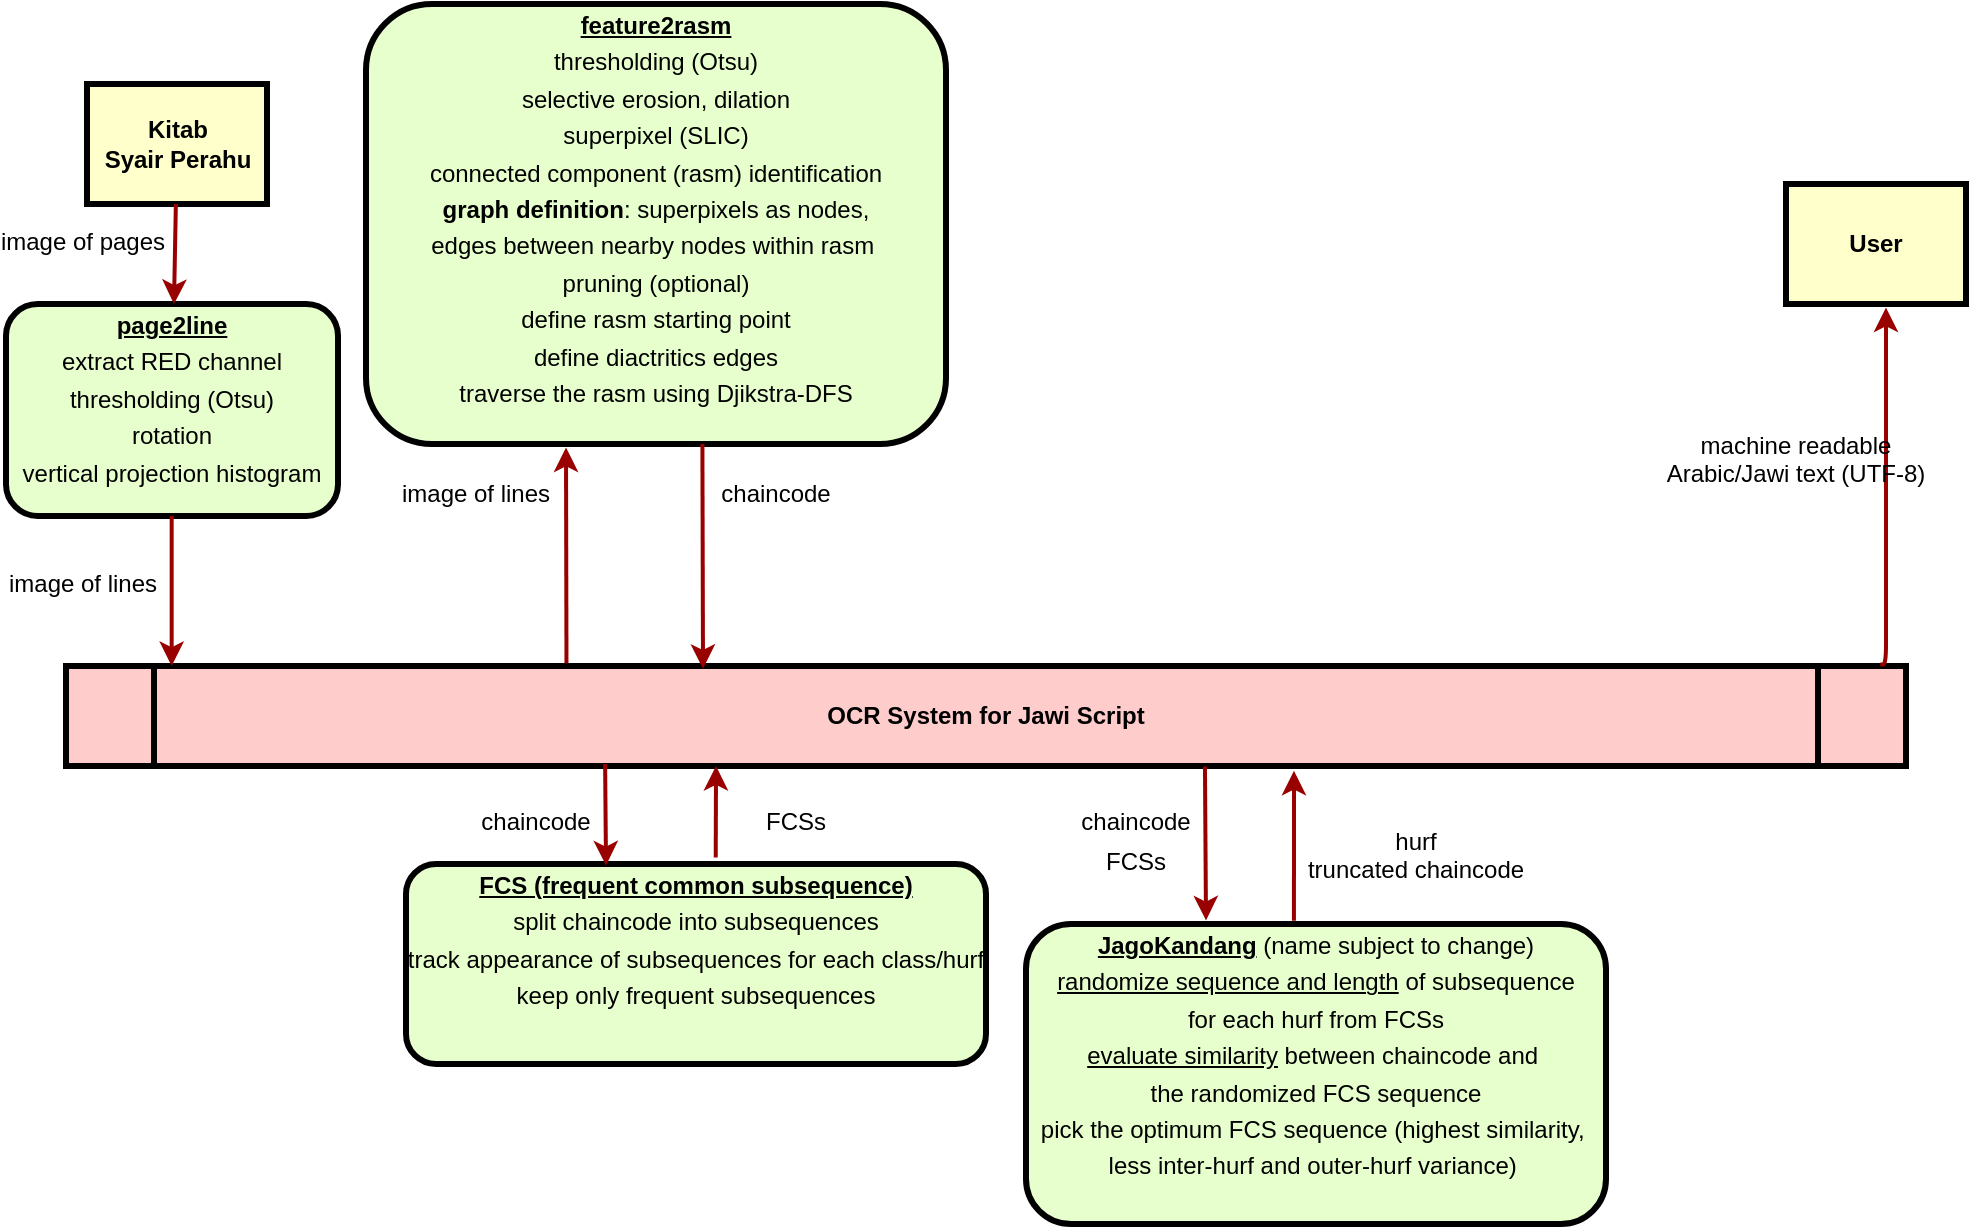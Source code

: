 <mxfile version="24.7.17" pages="2">
  <diagram name="MC-FCS" id="c7558073-3199-34d8-9f00-42111426c3f3">
    <mxGraphModel dx="2325" dy="1154" grid="1" gridSize="10" guides="1" tooltips="0" connect="1" arrows="1" fold="1" page="1" pageScale="1" pageWidth="1169" pageHeight="827" background="none" math="0" shadow="0">
      <root>
        <mxCell id="0" />
        <mxCell id="1" parent="0" />
        <mxCell id="2" value="&lt;p style=&quot;margin: 0px; margin-top: 4px; text-align: center; text-decoration: underline;&quot;&gt;page2line&lt;/p&gt;&lt;p style=&quot;margin: 4px 0px 0px; text-align: center;&quot;&gt;&lt;span style=&quot;font-weight: normal;&quot;&gt;extract RED channel&lt;/span&gt;&lt;/p&gt;&lt;p style=&quot;margin: 4px 0px 0px; text-align: center;&quot;&gt;&lt;span style=&quot;font-weight: normal;&quot;&gt;thresholding (Otsu)&lt;/span&gt;&lt;/p&gt;&lt;p style=&quot;margin: 4px 0px 0px; text-align: center;&quot;&gt;&lt;span style=&quot;font-weight: normal;&quot;&gt;rotation&lt;/span&gt;&lt;/p&gt;&lt;p style=&quot;margin: 4px 0px 0px; text-align: center;&quot;&gt;&lt;span style=&quot;font-weight: normal;&quot;&gt;vertical projection histogram&lt;/span&gt;&lt;/p&gt;&lt;p style=&quot;margin: 0px; margin-top: 4px; text-align: center; text-decoration: underline;&quot;&gt;&lt;span style=&quot;font-weight: normal;&quot;&gt;&lt;br&gt;&lt;/span&gt;&lt;/p&gt;" style="verticalAlign=middle;align=center;overflow=fill;fontSize=12;fontFamily=Helvetica;html=1;rounded=1;fontStyle=1;strokeWidth=3;fillColor=#E6FFCC" parent="1" vertex="1">
          <mxGeometry x="-40" y="210" width="166" height="106" as="geometry" />
        </mxCell>
        <mxCell id="3" value="Kitab&#xa;Syair Perahu" style="whiteSpace=wrap;align=center;verticalAlign=middle;fontStyle=1;strokeWidth=3;fillColor=#FFFFCC" parent="1" vertex="1">
          <mxGeometry x="0.5" y="100" width="90" height="60" as="geometry" />
        </mxCell>
        <mxCell id="5" value="OCR System for Jawi Script" style="shape=process;whiteSpace=wrap;align=center;verticalAlign=middle;size=0.048;fontStyle=1;strokeWidth=3;fillColor=#FFCCCC" parent="1" vertex="1">
          <mxGeometry x="-10" y="391" width="920" height="50" as="geometry" />
        </mxCell>
        <mxCell id="12" value="User" style="whiteSpace=wrap;align=center;verticalAlign=middle;fontStyle=1;strokeWidth=3;fillColor=#FFFFCC" parent="1" vertex="1">
          <mxGeometry x="850" y="150" width="90" height="60" as="geometry" />
        </mxCell>
        <mxCell id="36" value="" style="edgeStyle=none;noEdgeStyle=1;strokeColor=#990000;strokeWidth=2" parent="1" source="3" target="2" edge="1">
          <mxGeometry width="100" height="100" relative="1" as="geometry">
            <mxPoint x="-197.5" y="250" as="sourcePoint" />
            <mxPoint x="-97.5" y="150" as="targetPoint" />
          </mxGeometry>
        </mxCell>
        <mxCell id="53" value="image of pages" style="text;spacingTop=-5;align=center" parent="1" vertex="1">
          <mxGeometry x="-16.5" y="170" width="30" height="20" as="geometry" />
        </mxCell>
        <mxCell id="56" value="" style="edgeStyle=elbowEdgeStyle;elbow=horizontal;strokeColor=#990000;strokeWidth=2" parent="1" edge="1">
          <mxGeometry width="100" height="100" relative="1" as="geometry">
            <mxPoint x="42.83" y="316" as="sourcePoint" />
            <mxPoint x="42.83" y="391" as="targetPoint" />
            <Array as="points">
              <mxPoint x="42.83" y="360" />
            </Array>
          </mxGeometry>
        </mxCell>
        <mxCell id="57" value="image of lines" style="text;spacingTop=-5;align=center" parent="1" vertex="1">
          <mxGeometry x="-16.5" y="341" width="30" height="20" as="geometry" />
        </mxCell>
        <mxCell id="58" value="" style="edgeStyle=elbowEdgeStyle;elbow=horizontal;strokeColor=#990000;strokeWidth=2;entryX=0.547;entryY=1.03;entryDx=0;entryDy=0;entryPerimeter=0;exitX=0.986;exitY=-0.016;exitDx=0;exitDy=0;exitPerimeter=0;" parent="1" source="5" target="12" edge="1">
          <mxGeometry width="100" height="100" relative="1" as="geometry">
            <mxPoint x="900" y="370" as="sourcePoint" />
            <mxPoint x="910" y="240" as="targetPoint" />
            <Array as="points">
              <mxPoint x="900" y="240" />
            </Array>
          </mxGeometry>
        </mxCell>
        <mxCell id="59" value="" style="edgeStyle=elbowEdgeStyle;elbow=horizontal;strokeColor=#990000;strokeWidth=2;exitX=0.272;exitY=-0.027;exitDx=0;exitDy=0;exitPerimeter=0;entryX=0.344;entryY=1.008;entryDx=0;entryDy=0;entryPerimeter=0;" parent="1" source="5" target="YXXHrNocwAqxTTLc9Izd-101" edge="1">
          <mxGeometry width="100" height="100" relative="1" as="geometry">
            <mxPoint x="314.78" y="446.6" as="sourcePoint" />
            <mxPoint x="240" y="240" as="targetPoint" />
            <Array as="points" />
          </mxGeometry>
        </mxCell>
        <mxCell id="YXXHrNocwAqxTTLc9Izd-101" value="&lt;p style=&quot;margin: 0px; margin-top: 4px; text-align: center; text-decoration: underline;&quot;&gt;feature2rasm&lt;/p&gt;&lt;p style=&quot;margin: 4px 0px 0px; text-align: center;&quot;&gt;&lt;span style=&quot;font-weight: normal;&quot;&gt;thresholding (Otsu)&lt;/span&gt;&lt;/p&gt;&lt;p style=&quot;margin: 4px 0px 0px; text-align: center;&quot;&gt;&lt;span style=&quot;font-weight: normal;&quot;&gt;selective erosion, dilation&lt;/span&gt;&lt;/p&gt;&lt;p style=&quot;margin: 4px 0px 0px; text-align: center;&quot;&gt;&lt;span style=&quot;font-weight: 400;&quot;&gt;superpixel (SLIC)&lt;/span&gt;&lt;/p&gt;&lt;p style=&quot;margin: 4px 0px 0px; text-align: center;&quot;&gt;&lt;span style=&quot;font-weight: 400;&quot;&gt;connected component (rasm) identification&lt;/span&gt;&lt;/p&gt;&lt;p style=&quot;margin: 4px 0px 0px; text-align: center;&quot;&gt;graph definition&lt;span style=&quot;font-weight: 400;&quot;&gt;: superpixels as nodes,&lt;/span&gt;&lt;/p&gt;&lt;p style=&quot;margin: 4px 0px 0px; text-align: center;&quot;&gt;&lt;span style=&quot;font-weight: 400;&quot;&gt;edges between nearby nodes within rasm&amp;nbsp;&lt;/span&gt;&lt;/p&gt;&lt;p style=&quot;margin: 4px 0px 0px; text-align: center;&quot;&gt;&lt;span style=&quot;font-weight: 400; background-color: initial;&quot;&gt;pruning (optional)&lt;/span&gt;&lt;/p&gt;&lt;p style=&quot;margin: 4px 0px 0px; text-align: center;&quot;&gt;&lt;span style=&quot;font-weight: 400;&quot;&gt;define rasm starting point&lt;/span&gt;&lt;/p&gt;&lt;p style=&quot;margin: 4px 0px 0px; text-align: center;&quot;&gt;&lt;span style=&quot;font-weight: 400;&quot;&gt;define diactritics edges&lt;/span&gt;&lt;/p&gt;&lt;p style=&quot;margin: 4px 0px 0px; text-align: center;&quot;&gt;&lt;span style=&quot;font-weight: 400;&quot;&gt;traverse the rasm using Djikstra-DFS&lt;/span&gt;&lt;/p&gt;" style="verticalAlign=middle;align=center;overflow=fill;fontSize=12;fontFamily=Helvetica;html=1;rounded=1;fontStyle=1;strokeWidth=3;fillColor=#E6FFCC" vertex="1" parent="1">
          <mxGeometry x="140" y="60" width="290" height="220" as="geometry" />
        </mxCell>
        <mxCell id="YXXHrNocwAqxTTLc9Izd-102" value="image of lines" style="text;spacingTop=-5;align=center" vertex="1" parent="1">
          <mxGeometry x="180" y="296" width="30" height="20" as="geometry" />
        </mxCell>
        <mxCell id="YXXHrNocwAqxTTLc9Izd-105" value="" style="edgeStyle=elbowEdgeStyle;elbow=horizontal;strokeColor=#990000;strokeWidth=2;exitX=0.58;exitY=1;exitDx=0;exitDy=0;exitPerimeter=0;entryX=0.347;entryY=0.028;entryDx=0;entryDy=0;entryPerimeter=0;" edge="1" parent="1" source="YXXHrNocwAqxTTLc9Izd-101" target="5">
          <mxGeometry width="100" height="100" relative="1" as="geometry">
            <mxPoint x="320.15" y="400" as="sourcePoint" />
            <mxPoint x="320.15" y="232" as="targetPoint" />
            <Array as="points" />
          </mxGeometry>
        </mxCell>
        <mxCell id="YXXHrNocwAqxTTLc9Izd-106" value="chaincode" style="text;spacingTop=-5;align=center" vertex="1" parent="1">
          <mxGeometry x="330" y="296" width="30" height="20" as="geometry" />
        </mxCell>
        <mxCell id="YXXHrNocwAqxTTLc9Izd-107" value="machine readable&#xa;Arabic/Jawi text (UTF-8)" style="text;spacingTop=-5;align=center" vertex="1" parent="1">
          <mxGeometry x="840" y="272" width="30" height="24" as="geometry" />
        </mxCell>
        <mxCell id="YXXHrNocwAqxTTLc9Izd-110" value="&lt;p style=&quot;margin: 0px; margin-top: 4px; text-align: center; text-decoration: underline;&quot;&gt;FCS (frequent common subsequence)&lt;/p&gt;&lt;p style=&quot;margin: 4px 0px 0px; text-align: center;&quot;&gt;&lt;span style=&quot;font-weight: 400;&quot;&gt;split chaincode into subsequences&lt;/span&gt;&lt;/p&gt;&lt;p style=&quot;margin: 4px 0px 0px; text-align: center;&quot;&gt;&lt;span style=&quot;font-weight: 400;&quot;&gt;track appearance of subsequences for each class/hurf&lt;/span&gt;&lt;/p&gt;&lt;p style=&quot;margin: 4px 0px 0px; text-align: center;&quot;&gt;&lt;span style=&quot;font-weight: 400;&quot;&gt;keep only frequent subsequences&lt;/span&gt;&lt;/p&gt;" style="verticalAlign=middle;align=center;overflow=fill;fontSize=12;fontFamily=Helvetica;html=1;rounded=1;fontStyle=1;strokeWidth=3;fillColor=#E6FFCC" vertex="1" parent="1">
          <mxGeometry x="160" y="490" width="290" height="100" as="geometry" />
        </mxCell>
        <mxCell id="YXXHrNocwAqxTTLc9Izd-111" value="" style="edgeStyle=elbowEdgeStyle;elbow=horizontal;strokeColor=#990000;strokeWidth=2;exitX=0.293;exitY=0.98;exitDx=0;exitDy=0;exitPerimeter=0;entryX=0.348;entryY=0.007;entryDx=0;entryDy=0;entryPerimeter=0;" edge="1" parent="1" source="5" target="YXXHrNocwAqxTTLc9Izd-110">
          <mxGeometry width="100" height="100" relative="1" as="geometry">
            <mxPoint x="240" y="430" as="sourcePoint" />
            <mxPoint x="260" y="520" as="targetPoint" />
            <Array as="points">
              <mxPoint x="260" y="490" />
            </Array>
          </mxGeometry>
        </mxCell>
        <mxCell id="YXXHrNocwAqxTTLc9Izd-112" value="chaincode" style="text;spacingTop=-5;align=center" vertex="1" parent="1">
          <mxGeometry x="210" y="460" width="30" height="20" as="geometry" />
        </mxCell>
        <mxCell id="YXXHrNocwAqxTTLc9Izd-113" value="" style="edgeStyle=elbowEdgeStyle;elbow=horizontal;strokeColor=#990000;strokeWidth=2;exitX=0.534;exitY=-0.033;exitDx=0;exitDy=0;exitPerimeter=0;" edge="1" parent="1" source="YXXHrNocwAqxTTLc9Izd-110" target="5">
          <mxGeometry width="100" height="100" relative="1" as="geometry">
            <mxPoint x="540" y="460" as="sourcePoint" />
            <mxPoint x="541" y="572" as="targetPoint" />
            <Array as="points" />
          </mxGeometry>
        </mxCell>
        <mxCell id="YXXHrNocwAqxTTLc9Izd-114" value="FCSs" style="text;spacingTop=-5;align=center" vertex="1" parent="1">
          <mxGeometry x="340" y="460" width="30" height="20" as="geometry" />
        </mxCell>
        <mxCell id="YXXHrNocwAqxTTLc9Izd-115" value="&lt;p style=&quot;margin: 4px 0px 0px; text-align: center;&quot;&gt;&lt;span style=&quot;text-decoration-line: underline;&quot;&gt;JagoKandang&lt;/span&gt;&amp;nbsp;&lt;span style=&quot;font-weight: normal;&quot;&gt;(name subject to change)&lt;/span&gt;&lt;/p&gt;&lt;p style=&quot;margin: 4px 0px 0px; text-align: center;&quot;&gt;&lt;span style=&quot;font-weight: normal;&quot;&gt;&lt;u&gt;randomize sequence and length&lt;/u&gt; of subsequence&lt;/span&gt;&lt;/p&gt;&lt;p style=&quot;margin: 4px 0px 0px; text-align: center;&quot;&gt;&lt;span style=&quot;font-weight: normal;&quot;&gt;for each hurf from FCSs&lt;/span&gt;&lt;/p&gt;&lt;p style=&quot;margin: 4px 0px 0px; text-align: center;&quot;&gt;&lt;span style=&quot;font-weight: 400;&quot;&gt;&lt;u&gt;evaluate similarity&lt;/u&gt;&amp;nbsp;between chaincode and&amp;nbsp;&lt;/span&gt;&lt;/p&gt;&lt;p style=&quot;margin: 4px 0px 0px; text-align: center;&quot;&gt;&lt;span style=&quot;font-weight: 400;&quot;&gt;the randomized FCS sequence&lt;/span&gt;&lt;/p&gt;&lt;p style=&quot;margin: 4px 0px 0px; text-align: center;&quot;&gt;&lt;span style=&quot;font-weight: 400;&quot;&gt;pick the optimum FCS sequence (highest similarity,&amp;nbsp;&lt;/span&gt;&lt;/p&gt;&lt;p style=&quot;margin: 4px 0px 0px; text-align: center;&quot;&gt;&lt;span style=&quot;font-weight: 400;&quot;&gt;less inter-hurf and outer-hurf variance)&amp;nbsp;&lt;/span&gt;&lt;/p&gt;" style="verticalAlign=middle;align=center;overflow=fill;fontSize=12;fontFamily=Helvetica;html=1;rounded=1;fontStyle=1;strokeWidth=3;fillColor=#E6FFCC" vertex="1" parent="1">
          <mxGeometry x="470" y="520" width="290" height="150" as="geometry" />
        </mxCell>
        <mxCell id="YXXHrNocwAqxTTLc9Izd-116" value="" style="edgeStyle=elbowEdgeStyle;elbow=horizontal;strokeColor=#990000;strokeWidth=2;exitX=0.619;exitY=1.005;exitDx=0;exitDy=0;exitPerimeter=0;entryX=0.313;entryY=-0.012;entryDx=0;entryDy=0;entryPerimeter=0;" edge="1" parent="1" source="5" target="YXXHrNocwAqxTTLc9Izd-115">
          <mxGeometry width="100" height="100" relative="1" as="geometry">
            <mxPoint x="560" y="444.5" as="sourcePoint" />
            <mxPoint x="561" y="500" as="targetPoint" />
            <Array as="points">
              <mxPoint x="560" y="494.5" />
            </Array>
          </mxGeometry>
        </mxCell>
        <mxCell id="YXXHrNocwAqxTTLc9Izd-118" value="chaincode" style="text;spacingTop=-5;align=center" vertex="1" parent="1">
          <mxGeometry x="510" y="460" width="30" height="20" as="geometry" />
        </mxCell>
        <mxCell id="YXXHrNocwAqxTTLc9Izd-119" value="FCSs" style="text;spacingTop=-5;align=center" vertex="1" parent="1">
          <mxGeometry x="510" y="480" width="30" height="20" as="geometry" />
        </mxCell>
        <mxCell id="YXXHrNocwAqxTTLc9Izd-120" value="" style="edgeStyle=elbowEdgeStyle;elbow=horizontal;strokeColor=#990000;strokeWidth=2;exitX=0.462;exitY=-0.011;exitDx=0;exitDy=0;exitPerimeter=0;entryX=0.668;entryY=1.048;entryDx=0;entryDy=0;entryPerimeter=0;" edge="1" parent="1" source="YXXHrNocwAqxTTLc9Izd-115" target="5">
          <mxGeometry width="100" height="100" relative="1" as="geometry">
            <mxPoint x="630" y="431" as="sourcePoint" />
            <mxPoint x="632" y="509" as="targetPoint" />
            <Array as="points">
              <mxPoint x="604" y="480" />
            </Array>
          </mxGeometry>
        </mxCell>
        <mxCell id="YXXHrNocwAqxTTLc9Izd-121" value="hurf&#xa;truncated chaincode" style="text;spacingTop=-5;align=center" vertex="1" parent="1">
          <mxGeometry x="650" y="470" width="30" height="20" as="geometry" />
        </mxCell>
      </root>
    </mxGraphModel>
  </diagram>
  <diagram id="A_qLle2DKTRcIN5I7hKQ" name="graph-CNN">
    <mxGraphModel dx="2709" dy="757" grid="1" gridSize="10" guides="1" tooltips="1" connect="1" arrows="1" fold="1" page="1" pageScale="1" pageWidth="1169" pageHeight="827" math="0" shadow="0">
      <root>
        <mxCell id="0" />
        <mxCell id="1" parent="0" />
        <mxCell id="-HvhQo2kw4-clQSA9TLC-1" value="&lt;p style=&quot;margin: 0px; margin-top: 4px; text-align: center; text-decoration: underline;&quot;&gt;page2line&lt;/p&gt;&lt;p style=&quot;margin: 4px 0px 0px; text-align: center;&quot;&gt;&lt;span style=&quot;font-weight: normal;&quot;&gt;extract RED channel&lt;/span&gt;&lt;/p&gt;&lt;p style=&quot;margin: 4px 0px 0px; text-align: center;&quot;&gt;&lt;span style=&quot;font-weight: normal;&quot;&gt;thresholding (Otsu)&lt;/span&gt;&lt;/p&gt;&lt;p style=&quot;margin: 4px 0px 0px; text-align: center;&quot;&gt;&lt;span style=&quot;font-weight: normal;&quot;&gt;rotation&lt;/span&gt;&lt;/p&gt;&lt;p style=&quot;margin: 4px 0px 0px; text-align: center;&quot;&gt;&lt;span style=&quot;font-weight: normal;&quot;&gt;vertical projection histogram&lt;/span&gt;&lt;/p&gt;&lt;p style=&quot;margin: 0px; margin-top: 4px; text-align: center; text-decoration: underline;&quot;&gt;&lt;span style=&quot;font-weight: normal;&quot;&gt;&lt;br&gt;&lt;/span&gt;&lt;/p&gt;" style="verticalAlign=middle;align=center;overflow=fill;fontSize=12;fontFamily=Helvetica;html=1;rounded=1;fontStyle=1;strokeWidth=3;fillColor=#E6FFCC" vertex="1" parent="1">
          <mxGeometry x="-40" y="210" width="166" height="106" as="geometry" />
        </mxCell>
        <mxCell id="-HvhQo2kw4-clQSA9TLC-2" value="Kitab&#xa;Syair Perahu" style="whiteSpace=wrap;align=center;verticalAlign=middle;fontStyle=1;strokeWidth=3;fillColor=#FFFFCC" vertex="1" parent="1">
          <mxGeometry x="0.5" y="100" width="90" height="60" as="geometry" />
        </mxCell>
        <mxCell id="-HvhQo2kw4-clQSA9TLC-3" value="OCR System for Jawi Script" style="shape=process;whiteSpace=wrap;align=center;verticalAlign=middle;size=0.048;fontStyle=1;strokeWidth=3;fillColor=#FFCCCC" vertex="1" parent="1">
          <mxGeometry x="-10" y="391" width="920" height="50" as="geometry" />
        </mxCell>
        <mxCell id="-HvhQo2kw4-clQSA9TLC-4" value="User" style="whiteSpace=wrap;align=center;verticalAlign=middle;fontStyle=1;strokeWidth=3;fillColor=#FFFFCC" vertex="1" parent="1">
          <mxGeometry x="850" y="150" width="90" height="60" as="geometry" />
        </mxCell>
        <mxCell id="-HvhQo2kw4-clQSA9TLC-5" value="" style="edgeStyle=none;noEdgeStyle=1;strokeColor=#990000;strokeWidth=2" edge="1" parent="1" source="-HvhQo2kw4-clQSA9TLC-2" target="-HvhQo2kw4-clQSA9TLC-1">
          <mxGeometry width="100" height="100" relative="1" as="geometry">
            <mxPoint x="-197.5" y="250" as="sourcePoint" />
            <mxPoint x="-97.5" y="150" as="targetPoint" />
          </mxGeometry>
        </mxCell>
        <mxCell id="-HvhQo2kw4-clQSA9TLC-6" value="image of pages" style="text;spacingTop=-5;align=center" vertex="1" parent="1">
          <mxGeometry x="-16.5" y="170" width="30" height="20" as="geometry" />
        </mxCell>
        <mxCell id="-HvhQo2kw4-clQSA9TLC-7" value="" style="edgeStyle=elbowEdgeStyle;elbow=horizontal;strokeColor=#990000;strokeWidth=2" edge="1" parent="1">
          <mxGeometry width="100" height="100" relative="1" as="geometry">
            <mxPoint x="42.83" y="316" as="sourcePoint" />
            <mxPoint x="42.83" y="391" as="targetPoint" />
            <Array as="points">
              <mxPoint x="42.83" y="360" />
            </Array>
          </mxGeometry>
        </mxCell>
        <mxCell id="-HvhQo2kw4-clQSA9TLC-8" value="image of lines" style="text;spacingTop=-5;align=center" vertex="1" parent="1">
          <mxGeometry x="-16.5" y="341" width="30" height="20" as="geometry" />
        </mxCell>
        <mxCell id="-HvhQo2kw4-clQSA9TLC-9" value="" style="edgeStyle=elbowEdgeStyle;elbow=horizontal;strokeColor=#990000;strokeWidth=2;entryX=0.547;entryY=1.03;entryDx=0;entryDy=0;entryPerimeter=0;exitX=0.986;exitY=-0.016;exitDx=0;exitDy=0;exitPerimeter=0;" edge="1" parent="1" source="-HvhQo2kw4-clQSA9TLC-3" target="-HvhQo2kw4-clQSA9TLC-4">
          <mxGeometry width="100" height="100" relative="1" as="geometry">
            <mxPoint x="900" y="370" as="sourcePoint" />
            <mxPoint x="910" y="240" as="targetPoint" />
            <Array as="points">
              <mxPoint x="900" y="240" />
            </Array>
          </mxGeometry>
        </mxCell>
        <mxCell id="-HvhQo2kw4-clQSA9TLC-10" value="" style="edgeStyle=elbowEdgeStyle;elbow=horizontal;strokeColor=#990000;strokeWidth=2;entryX=0.344;entryY=1.008;entryDx=0;entryDy=0;entryPerimeter=0;" edge="1" parent="1" target="-HvhQo2kw4-clQSA9TLC-11">
          <mxGeometry width="100" height="100" relative="1" as="geometry">
            <mxPoint x="410" y="390" as="sourcePoint" />
            <mxPoint x="410" y="246" as="targetPoint" />
            <Array as="points" />
          </mxGeometry>
        </mxCell>
        <mxCell id="-HvhQo2kw4-clQSA9TLC-11" value="&lt;p style=&quot;margin: 0px; margin-top: 4px; text-align: center; text-decoration: underline;&quot;&gt;feature2rasm&lt;/p&gt;&lt;p style=&quot;margin: 4px 0px 0px; text-align: center;&quot;&gt;&lt;span style=&quot;font-weight: normal;&quot;&gt;thresholding (Otsu)&lt;/span&gt;&lt;/p&gt;&lt;p style=&quot;margin: 4px 0px 0px; text-align: center;&quot;&gt;&lt;span style=&quot;font-weight: normal;&quot;&gt;selective erosion, dilation&lt;/span&gt;&lt;/p&gt;&lt;p style=&quot;margin: 4px 0px 0px; text-align: center;&quot;&gt;&lt;span style=&quot;font-weight: 400;&quot;&gt;superpixel (SLIC)&lt;/span&gt;&lt;/p&gt;&lt;p style=&quot;margin: 4px 0px 0px; text-align: center;&quot;&gt;&lt;span style=&quot;font-weight: 400;&quot;&gt;connected component (rasm) identification&lt;/span&gt;&lt;/p&gt;&lt;p style=&quot;margin: 4px 0px 0px; text-align: center;&quot;&gt;graph definition&lt;span style=&quot;font-weight: 400;&quot;&gt;: superpixels as nodes,&lt;/span&gt;&lt;/p&gt;&lt;p style=&quot;margin: 4px 0px 0px; text-align: center;&quot;&gt;&lt;span style=&quot;font-weight: 400;&quot;&gt;edges between nearby nodes within rasm&amp;nbsp;&lt;/span&gt;&lt;/p&gt;&lt;p style=&quot;margin: 4px 0px 0px; text-align: center;&quot;&gt;&lt;span style=&quot;font-weight: 400; background-color: initial;&quot;&gt;pruning (optional)&lt;/span&gt;&lt;/p&gt;&lt;p style=&quot;margin: 4px 0px 0px; text-align: center;&quot;&gt;&lt;span style=&quot;font-weight: 400;&quot;&gt;define rasm starting point&lt;/span&gt;&lt;/p&gt;&lt;p style=&quot;margin: 4px 0px 0px; text-align: center;&quot;&gt;&lt;span style=&quot;font-weight: 400;&quot;&gt;define diactritics edges&lt;/span&gt;&lt;/p&gt;" style="verticalAlign=middle;align=center;overflow=fill;fontSize=12;fontFamily=Helvetica;html=1;rounded=1;fontStyle=1;strokeWidth=3;fillColor=#E6FFCC" vertex="1" parent="1">
          <mxGeometry x="310" y="66" width="290" height="220" as="geometry" />
        </mxCell>
        <mxCell id="-HvhQo2kw4-clQSA9TLC-12" value="image of lines" style="text;spacingTop=-5;align=center" vertex="1" parent="1">
          <mxGeometry x="350" y="302" width="30" height="20" as="geometry" />
        </mxCell>
        <mxCell id="-HvhQo2kw4-clQSA9TLC-13" value="" style="edgeStyle=elbowEdgeStyle;elbow=horizontal;strokeColor=#990000;strokeWidth=2;exitX=0.58;exitY=1;exitDx=0;exitDy=0;exitPerimeter=0;" edge="1" parent="1" source="-HvhQo2kw4-clQSA9TLC-11">
          <mxGeometry width="100" height="100" relative="1" as="geometry">
            <mxPoint x="490.15" y="406" as="sourcePoint" />
            <mxPoint x="479" y="390" as="targetPoint" />
            <Array as="points" />
          </mxGeometry>
        </mxCell>
        <mxCell id="-HvhQo2kw4-clQSA9TLC-14" value="nodes and edges" style="text;spacingTop=-5;align=center" vertex="1" parent="1">
          <mxGeometry x="520" y="316" width="30" height="20" as="geometry" />
        </mxCell>
        <mxCell id="-HvhQo2kw4-clQSA9TLC-15" value="machine readable&#xa;Arabic/Jawi text (UTF-8)" style="text;spacingTop=-5;align=center" vertex="1" parent="1">
          <mxGeometry x="840" y="272" width="30" height="24" as="geometry" />
        </mxCell>
        <mxCell id="-HvhQo2kw4-clQSA9TLC-21" value="&lt;p style=&quot;margin: 4px 0px 0px; text-align: center;&quot;&gt;JawiCNN (cnnsyairperahu48)&lt;/p&gt;&lt;p style=&quot;margin: 4px 0px 0px; text-align: center;&quot;&gt;&lt;span style=&quot;font-weight: normal;&quot;&gt;Conv2D,&amp;nbsp;&lt;/span&gt;&lt;span style=&quot;background-color: initial; font-weight: 400;&quot;&gt;MaxPooling2D, Flatten, Dense (40 classes)&lt;/span&gt;&lt;/p&gt;" style="verticalAlign=middle;align=center;overflow=fill;fontSize=12;fontFamily=Helvetica;html=1;rounded=1;fontStyle=1;strokeWidth=3;fillColor=#E6FFCC" vertex="1" parent="1">
          <mxGeometry x="130" y="540" width="300" height="60" as="geometry" />
        </mxCell>
        <mxCell id="-HvhQo2kw4-clQSA9TLC-22" value="" style="edgeStyle=elbowEdgeStyle;elbow=horizontal;strokeColor=#990000;strokeWidth=2;exitX=0.619;exitY=1.005;exitDx=0;exitDy=0;exitPerimeter=0;entryX=0.313;entryY=-0.012;entryDx=0;entryDy=0;entryPerimeter=0;" edge="1" parent="1" target="-HvhQo2kw4-clQSA9TLC-21">
          <mxGeometry width="100" height="100" relative="1" as="geometry">
            <mxPoint x="223.48" y="441" as="sourcePoint" />
            <mxPoint x="225" y="499.75" as="targetPoint" />
            <Array as="points">
              <mxPoint x="224" y="494.25" />
            </Array>
          </mxGeometry>
        </mxCell>
        <mxCell id="-HvhQo2kw4-clQSA9TLC-25" value="" style="edgeStyle=elbowEdgeStyle;elbow=horizontal;strokeColor=#990000;strokeWidth=2;exitX=0.462;exitY=-0.011;exitDx=0;exitDy=0;exitPerimeter=0;entryX=0.668;entryY=1.048;entryDx=0;entryDy=0;entryPerimeter=0;" edge="1" parent="1" source="-HvhQo2kw4-clQSA9TLC-21">
          <mxGeometry width="100" height="100" relative="1" as="geometry">
            <mxPoint x="294" y="430.75" as="sourcePoint" />
            <mxPoint x="268.56" y="443.15" as="targetPoint" />
            <Array as="points">
              <mxPoint x="268" y="479.75" />
            </Array>
          </mxGeometry>
        </mxCell>
        <mxCell id="-HvhQo2kw4-clQSA9TLC-27" value="&lt;p style=&quot;margin: 0px; margin-top: 4px; text-align: center; text-decoration: underline;&quot;&gt;annotate&lt;/p&gt;&lt;p style=&quot;margin: 4px 0px 0px; text-align: center;&quot;&gt;&lt;span style=&quot;font-weight: normal;&quot;&gt;thresholding&lt;/span&gt;&lt;/p&gt;&lt;p style=&quot;margin: 4px 0px 0px; text-align: center;&quot;&gt;&lt;span style=&quot;font-weight: 400;&quot;&gt;crop 48x48 px image section&lt;/span&gt;&lt;/p&gt;&lt;p style=&quot;margin: 4px 0px 0px; text-align: center;&quot;&gt;&lt;span style=&quot;font-weight: 400;&quot;&gt;along with the label of&lt;/span&gt;&lt;/p&gt;&lt;p style=&quot;margin: 4px 0px 0px; text-align: center;&quot;&gt;&lt;span style=&quot;font-weight: 400;&quot;&gt;&amp;nbsp;corresponding hurf&lt;/span&gt;&lt;/p&gt;" style="verticalAlign=middle;align=center;overflow=fill;fontSize=12;fontFamily=Helvetica;html=1;rounded=1;fontStyle=1;strokeWidth=3;fillColor=#E6FFCC" vertex="1" parent="1">
          <mxGeometry x="134" y="208.6" width="166" height="106" as="geometry" />
        </mxCell>
        <mxCell id="-HvhQo2kw4-clQSA9TLC-28" value="" style="edgeStyle=elbowEdgeStyle;elbow=horizontal;strokeColor=#990000;strokeWidth=2" edge="1" parent="1">
          <mxGeometry width="100" height="100" relative="1" as="geometry">
            <mxPoint x="240.0" y="313.5" as="sourcePoint" />
            <mxPoint x="240.0" y="388.5" as="targetPoint" />
            <Array as="points">
              <mxPoint x="240.0" y="357.5" />
            </Array>
          </mxGeometry>
        </mxCell>
        <mxCell id="-HvhQo2kw4-clQSA9TLC-29" value="" style="edgeStyle=elbowEdgeStyle;elbow=horizontal;strokeColor=#990000;strokeWidth=2;entryX=0.4;entryY=0.987;entryDx=0;entryDy=0;entryPerimeter=0;" edge="1" parent="1" target="-HvhQo2kw4-clQSA9TLC-27">
          <mxGeometry width="100" height="100" relative="1" as="geometry">
            <mxPoint x="199" y="390" as="sourcePoint" />
            <mxPoint x="200" y="330" as="targetPoint" />
            <Array as="points">
              <mxPoint x="200" y="320" />
            </Array>
          </mxGeometry>
        </mxCell>
        <mxCell id="SXgBaOGOmMloSNRjVMOF-1" value="image of lines" style="text;spacingTop=-5;align=center" vertex="1" parent="1">
          <mxGeometry x="140" y="341" width="30" height="20" as="geometry" />
        </mxCell>
        <mxCell id="SXgBaOGOmMloSNRjVMOF-2" value="image of hurf" style="text;spacingTop=-5;align=center" vertex="1" parent="1">
          <mxGeometry x="270" y="330" width="30" height="20" as="geometry" />
        </mxCell>
        <mxCell id="SXgBaOGOmMloSNRjVMOF-4" value="Expert" style="whiteSpace=wrap;align=center;verticalAlign=middle;fontStyle=3;strokeWidth=3;fillColor=#FFFFCC" vertex="1" parent="1">
          <mxGeometry x="160" y="100" width="90" height="60" as="geometry" />
        </mxCell>
        <mxCell id="SXgBaOGOmMloSNRjVMOF-5" value="" style="edgeStyle=none;noEdgeStyle=1;strokeColor=#990000;strokeWidth=2" edge="1" parent="1">
          <mxGeometry width="100" height="100" relative="1" as="geometry">
            <mxPoint x="205.5" y="158.6" as="sourcePoint" />
            <mxPoint x="204.5" y="208.6" as="targetPoint" />
          </mxGeometry>
        </mxCell>
        <mxCell id="SXgBaOGOmMloSNRjVMOF-6" value="image of hurf" style="text;spacingTop=-5;align=center" vertex="1" parent="1">
          <mxGeometry x="164" y="469.75" width="30" height="20" as="geometry" />
        </mxCell>
        <mxCell id="SXgBaOGOmMloSNRjVMOF-7" value="classifier mode" style="text;spacingTop=-5;align=center" vertex="1" parent="1">
          <mxGeometry x="304" y="469.75" width="30" height="20" as="geometry" />
        </mxCell>
        <mxCell id="SXgBaOGOmMloSNRjVMOF-8" value="identify and cluster&lt;div&gt;&lt;span style=&quot;font-weight: normal;&quot;&gt;crop image around each node position&lt;/span&gt;&lt;/div&gt;&lt;div&gt;&lt;span style=&quot;font-weight: normal;&quot;&gt;apply JawiCNN for the cropped image&amp;nbsp;&lt;/span&gt;&lt;/div&gt;&lt;div&gt;&lt;span style=&quot;font-weight: normal;&quot;&gt;cluster neighboring nodes, apply polling to&lt;/span&gt;&lt;/div&gt;&lt;div&gt;&lt;span style=&quot;font-weight: normal;&quot;&gt;&amp;nbsp;determine &lt;i&gt;actual &lt;/i&gt;hurf&lt;/span&gt;&lt;/div&gt;&lt;div&gt;&lt;span style=&quot;font-weight: normal;&quot;&gt;&lt;br&gt;&lt;/span&gt;&lt;/div&gt;&lt;div&gt;&lt;span style=&quot;font-weight: normal;&quot;&gt;&lt;br&gt;&lt;/span&gt;&lt;/div&gt;" style="verticalAlign=middle;align=center;overflow=fill;fontSize=12;fontFamily=Helvetica;html=1;rounded=1;fontStyle=1;strokeWidth=3;fillColor=#E6FFCC" vertex="1" parent="1">
          <mxGeometry x="460" y="500" width="260" height="130" as="geometry" />
        </mxCell>
        <mxCell id="SXgBaOGOmMloSNRjVMOF-12" value="image of lines" style="text;spacingTop=-5;align=center" vertex="1" parent="1">
          <mxGeometry x="480" y="460" width="30" height="20" as="geometry" />
        </mxCell>
        <mxCell id="SXgBaOGOmMloSNRjVMOF-13" value="" style="edgeStyle=elbowEdgeStyle;elbow=horizontal;strokeColor=#990000;strokeWidth=2;exitX=0.58;exitY=1;exitDx=0;exitDy=0;exitPerimeter=0;" edge="1" parent="1">
          <mxGeometry width="100" height="100" relative="1" as="geometry">
            <mxPoint x="549" y="441" as="sourcePoint" />
            <mxPoint x="550" y="500" as="targetPoint" />
            <Array as="points" />
          </mxGeometry>
        </mxCell>
        <mxCell id="SXgBaOGOmMloSNRjVMOF-14" value="" style="edgeStyle=elbowEdgeStyle;elbow=horizontal;strokeColor=#990000;strokeWidth=2;" edge="1" parent="1">
          <mxGeometry width="100" height="100" relative="1" as="geometry">
            <mxPoint x="600.1" y="500" as="sourcePoint" />
            <mxPoint x="600" y="440" as="targetPoint" />
            <Array as="points" />
          </mxGeometry>
        </mxCell>
        <mxCell id="SXgBaOGOmMloSNRjVMOF-15" value="hurf" style="text;spacingTop=-5;align=center" vertex="1" parent="1">
          <mxGeometry x="630" y="460" width="30" height="20" as="geometry" />
        </mxCell>
      </root>
    </mxGraphModel>
  </diagram>
</mxfile>
